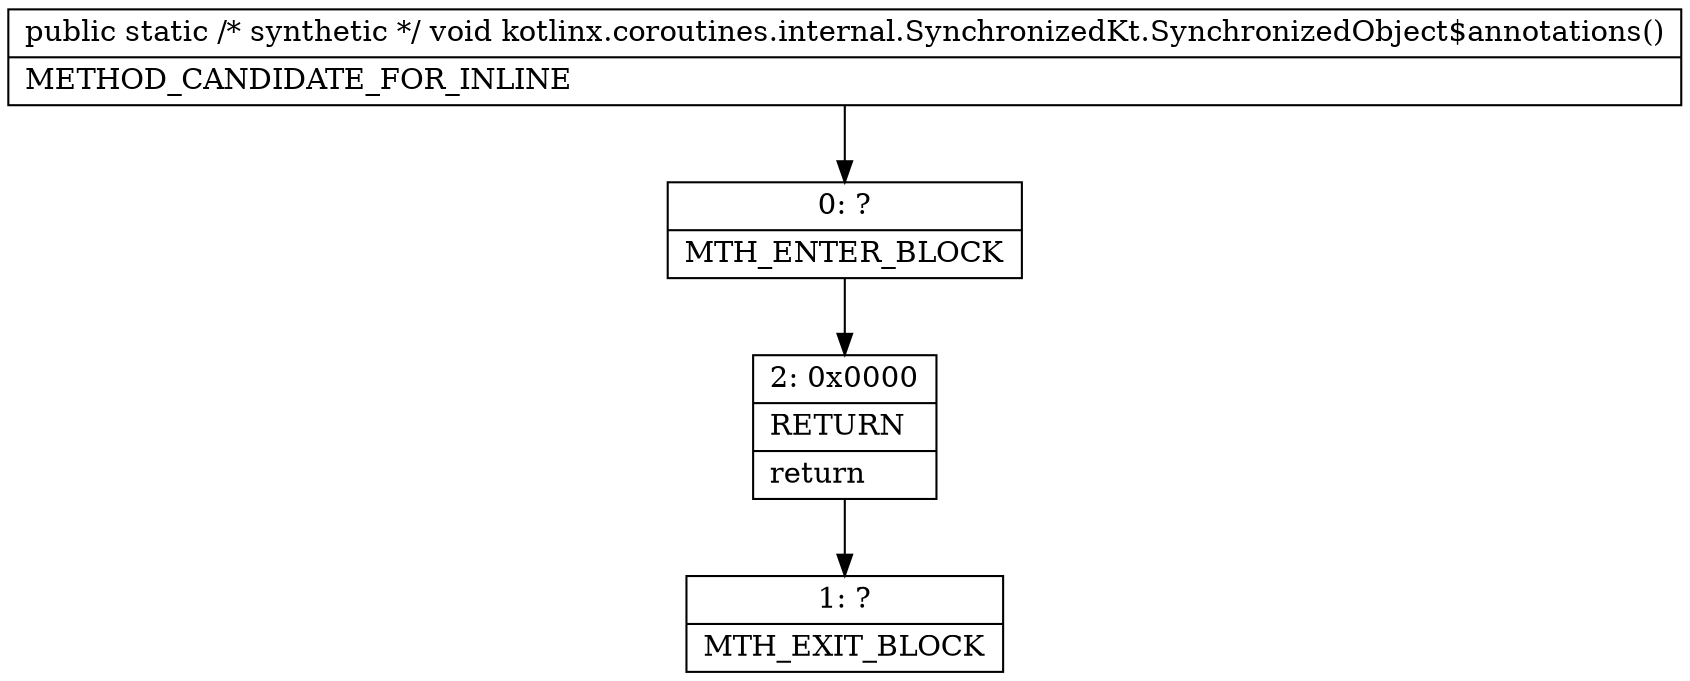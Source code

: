 digraph "CFG forkotlinx.coroutines.internal.SynchronizedKt.SynchronizedObject$annotations()V" {
Node_0 [shape=record,label="{0\:\ ?|MTH_ENTER_BLOCK\l}"];
Node_2 [shape=record,label="{2\:\ 0x0000|RETURN\l|return\l}"];
Node_1 [shape=record,label="{1\:\ ?|MTH_EXIT_BLOCK\l}"];
MethodNode[shape=record,label="{public static \/* synthetic *\/ void kotlinx.coroutines.internal.SynchronizedKt.SynchronizedObject$annotations()  | METHOD_CANDIDATE_FOR_INLINE\l}"];
MethodNode -> Node_0;Node_0 -> Node_2;
Node_2 -> Node_1;
}

